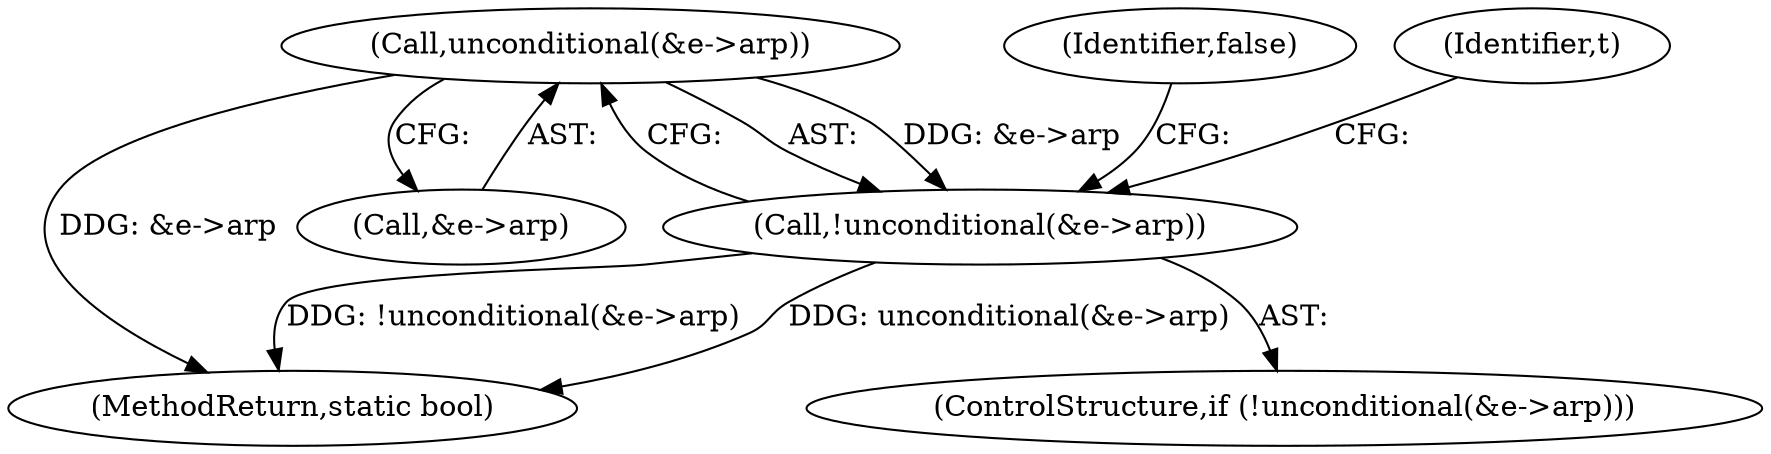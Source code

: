 digraph "1_linux_54d83fc74aa9ec72794373cb47432c5f7fb1a309_0@pointer" {
"1000107" [label="(Call,unconditional(&e->arp))"];
"1000106" [label="(Call,!unconditional(&e->arp))"];
"1000153" [label="(MethodReturn,static bool)"];
"1000106" [label="(Call,!unconditional(&e->arp))"];
"1000113" [label="(Identifier,false)"];
"1000115" [label="(Identifier,t)"];
"1000108" [label="(Call,&e->arp)"];
"1000105" [label="(ControlStructure,if (!unconditional(&e->arp)))"];
"1000107" [label="(Call,unconditional(&e->arp))"];
"1000107" -> "1000106"  [label="AST: "];
"1000107" -> "1000108"  [label="CFG: "];
"1000108" -> "1000107"  [label="AST: "];
"1000106" -> "1000107"  [label="CFG: "];
"1000107" -> "1000153"  [label="DDG: &e->arp"];
"1000107" -> "1000106"  [label="DDG: &e->arp"];
"1000106" -> "1000105"  [label="AST: "];
"1000113" -> "1000106"  [label="CFG: "];
"1000115" -> "1000106"  [label="CFG: "];
"1000106" -> "1000153"  [label="DDG: unconditional(&e->arp)"];
"1000106" -> "1000153"  [label="DDG: !unconditional(&e->arp)"];
}
